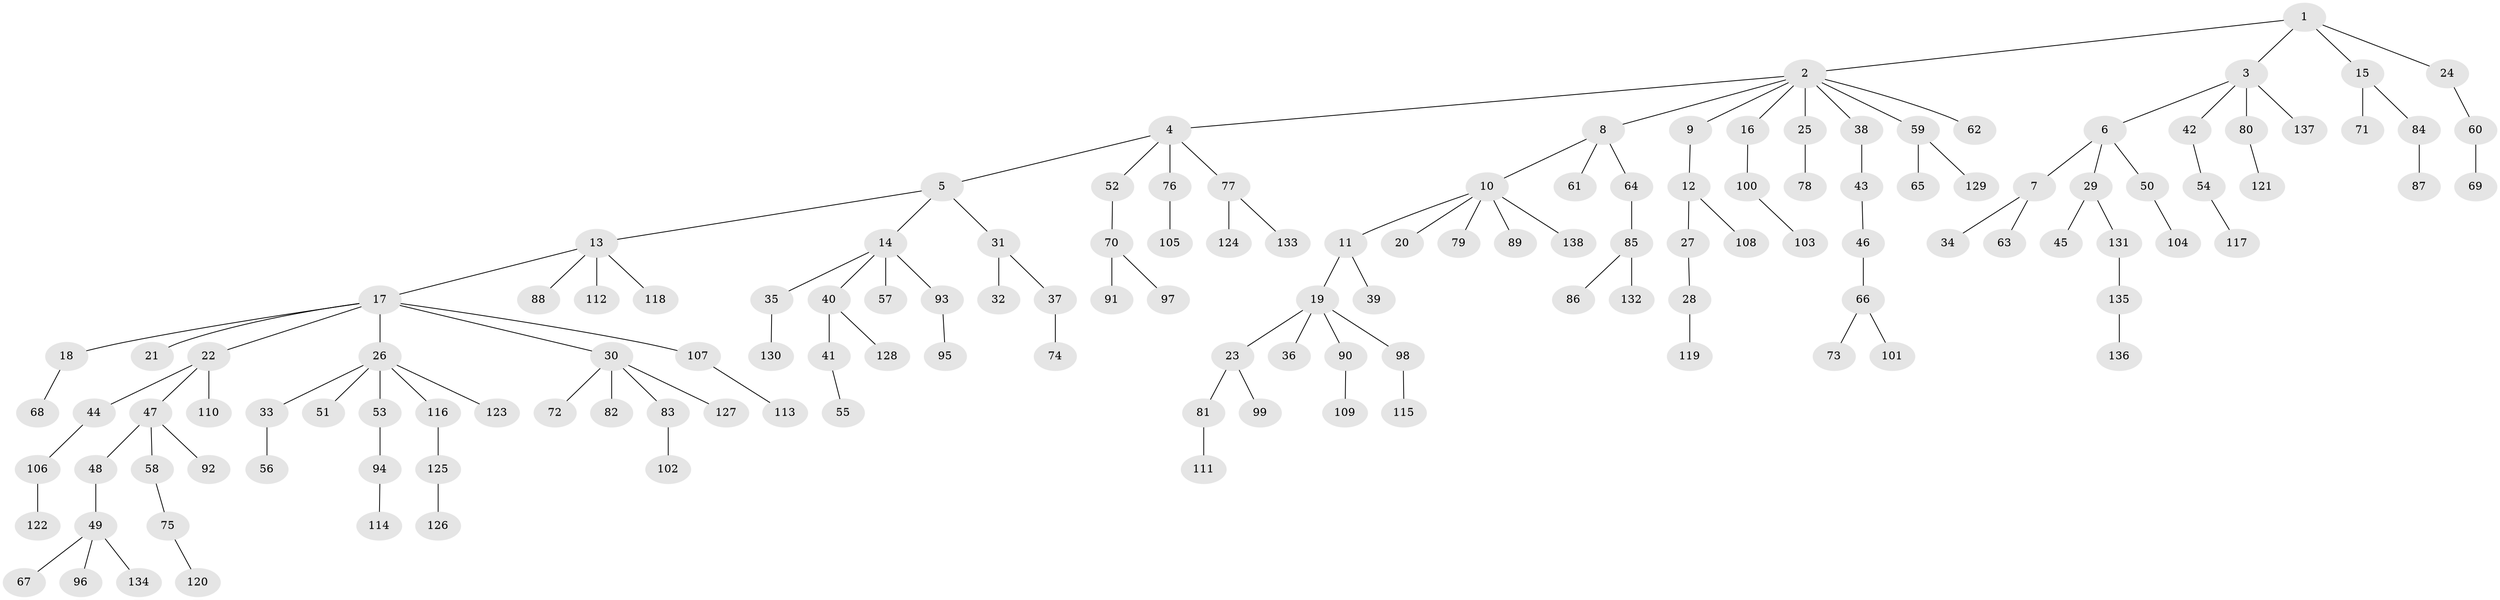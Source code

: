 // coarse degree distribution, {4: 0.08247422680412371, 8: 0.010309278350515464, 5: 0.030927835051546393, 2: 0.27835051546391754, 3: 0.10309278350515463, 6: 0.010309278350515464, 1: 0.4845360824742268}
// Generated by graph-tools (version 1.1) at 2025/51/03/04/25 22:51:29]
// undirected, 138 vertices, 137 edges
graph export_dot {
  node [color=gray90,style=filled];
  1;
  2;
  3;
  4;
  5;
  6;
  7;
  8;
  9;
  10;
  11;
  12;
  13;
  14;
  15;
  16;
  17;
  18;
  19;
  20;
  21;
  22;
  23;
  24;
  25;
  26;
  27;
  28;
  29;
  30;
  31;
  32;
  33;
  34;
  35;
  36;
  37;
  38;
  39;
  40;
  41;
  42;
  43;
  44;
  45;
  46;
  47;
  48;
  49;
  50;
  51;
  52;
  53;
  54;
  55;
  56;
  57;
  58;
  59;
  60;
  61;
  62;
  63;
  64;
  65;
  66;
  67;
  68;
  69;
  70;
  71;
  72;
  73;
  74;
  75;
  76;
  77;
  78;
  79;
  80;
  81;
  82;
  83;
  84;
  85;
  86;
  87;
  88;
  89;
  90;
  91;
  92;
  93;
  94;
  95;
  96;
  97;
  98;
  99;
  100;
  101;
  102;
  103;
  104;
  105;
  106;
  107;
  108;
  109;
  110;
  111;
  112;
  113;
  114;
  115;
  116;
  117;
  118;
  119;
  120;
  121;
  122;
  123;
  124;
  125;
  126;
  127;
  128;
  129;
  130;
  131;
  132;
  133;
  134;
  135;
  136;
  137;
  138;
  1 -- 2;
  1 -- 3;
  1 -- 15;
  1 -- 24;
  2 -- 4;
  2 -- 8;
  2 -- 9;
  2 -- 16;
  2 -- 25;
  2 -- 38;
  2 -- 59;
  2 -- 62;
  3 -- 6;
  3 -- 42;
  3 -- 80;
  3 -- 137;
  4 -- 5;
  4 -- 52;
  4 -- 76;
  4 -- 77;
  5 -- 13;
  5 -- 14;
  5 -- 31;
  6 -- 7;
  6 -- 29;
  6 -- 50;
  7 -- 34;
  7 -- 63;
  8 -- 10;
  8 -- 61;
  8 -- 64;
  9 -- 12;
  10 -- 11;
  10 -- 20;
  10 -- 79;
  10 -- 89;
  10 -- 138;
  11 -- 19;
  11 -- 39;
  12 -- 27;
  12 -- 108;
  13 -- 17;
  13 -- 88;
  13 -- 112;
  13 -- 118;
  14 -- 35;
  14 -- 40;
  14 -- 57;
  14 -- 93;
  15 -- 71;
  15 -- 84;
  16 -- 100;
  17 -- 18;
  17 -- 21;
  17 -- 22;
  17 -- 26;
  17 -- 30;
  17 -- 107;
  18 -- 68;
  19 -- 23;
  19 -- 36;
  19 -- 90;
  19 -- 98;
  22 -- 44;
  22 -- 47;
  22 -- 110;
  23 -- 81;
  23 -- 99;
  24 -- 60;
  25 -- 78;
  26 -- 33;
  26 -- 51;
  26 -- 53;
  26 -- 116;
  26 -- 123;
  27 -- 28;
  28 -- 119;
  29 -- 45;
  29 -- 131;
  30 -- 72;
  30 -- 82;
  30 -- 83;
  30 -- 127;
  31 -- 32;
  31 -- 37;
  33 -- 56;
  35 -- 130;
  37 -- 74;
  38 -- 43;
  40 -- 41;
  40 -- 128;
  41 -- 55;
  42 -- 54;
  43 -- 46;
  44 -- 106;
  46 -- 66;
  47 -- 48;
  47 -- 58;
  47 -- 92;
  48 -- 49;
  49 -- 67;
  49 -- 96;
  49 -- 134;
  50 -- 104;
  52 -- 70;
  53 -- 94;
  54 -- 117;
  58 -- 75;
  59 -- 65;
  59 -- 129;
  60 -- 69;
  64 -- 85;
  66 -- 73;
  66 -- 101;
  70 -- 91;
  70 -- 97;
  75 -- 120;
  76 -- 105;
  77 -- 124;
  77 -- 133;
  80 -- 121;
  81 -- 111;
  83 -- 102;
  84 -- 87;
  85 -- 86;
  85 -- 132;
  90 -- 109;
  93 -- 95;
  94 -- 114;
  98 -- 115;
  100 -- 103;
  106 -- 122;
  107 -- 113;
  116 -- 125;
  125 -- 126;
  131 -- 135;
  135 -- 136;
}
